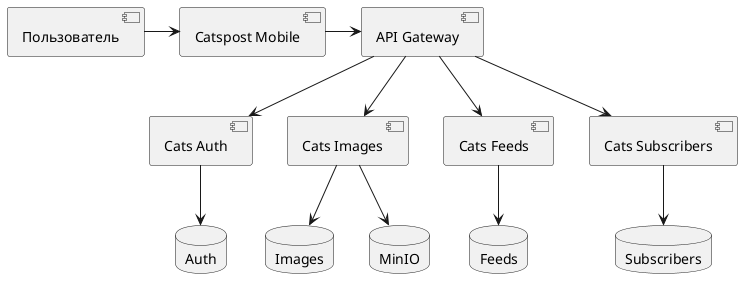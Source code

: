 @startuml

component "Пользователь" as User
component "Catspost Mobile" as CatspostApp
component "API Gateway" as APIGateway
component "Cats Auth" as CatsAuth
component "Cats Images" as CatsImages
component "Cats Feeds" as CatsFeeds
component "Cats Subscribers" as CatsSubscribers
database "Auth" as auth
database "Images" as images
database "Feeds" as feeds
database "Subscribers" as sub
database "MinIO" as MinIO

User -> CatspostApp
CatspostApp -> APIGateway
APIGateway --> CatsAuth
APIGateway --> CatsImages
APIGateway --> CatsFeeds
APIGateway --> CatsSubscribers
CatsImages --> MinIO
CatsImages --> images
CatsFeeds --> feeds
CatsAuth --> auth
CatsSubscribers --> sub
@enduml